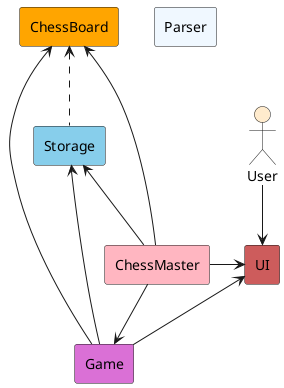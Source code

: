 @startuml OverallArchitecture

rectangle ChessMaster as chessMaster #LightPink
rectangle Parser as parser #AliceBlue
rectangle Game as game #Orchid
rectangle UI as ui #IndianRed
rectangle Storage as storage #SkyBlue
rectangle ChessBoard as board #Orange
actor User as user #BlanchedAlmond

user -d-> ui

chessMaster -r-> ui
chessMaster -d-> game
chessMaster -u-> storage
chessMaster -u-> board

game -> storage
game -u-> board
game -u-> ui

storage .up.> board

@enduml